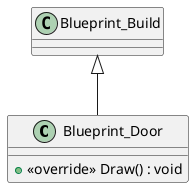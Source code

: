 @startuml
class Blueprint_Door {
    + <<override>> Draw() : void
}
Blueprint_Build <|-- Blueprint_Door
@enduml
